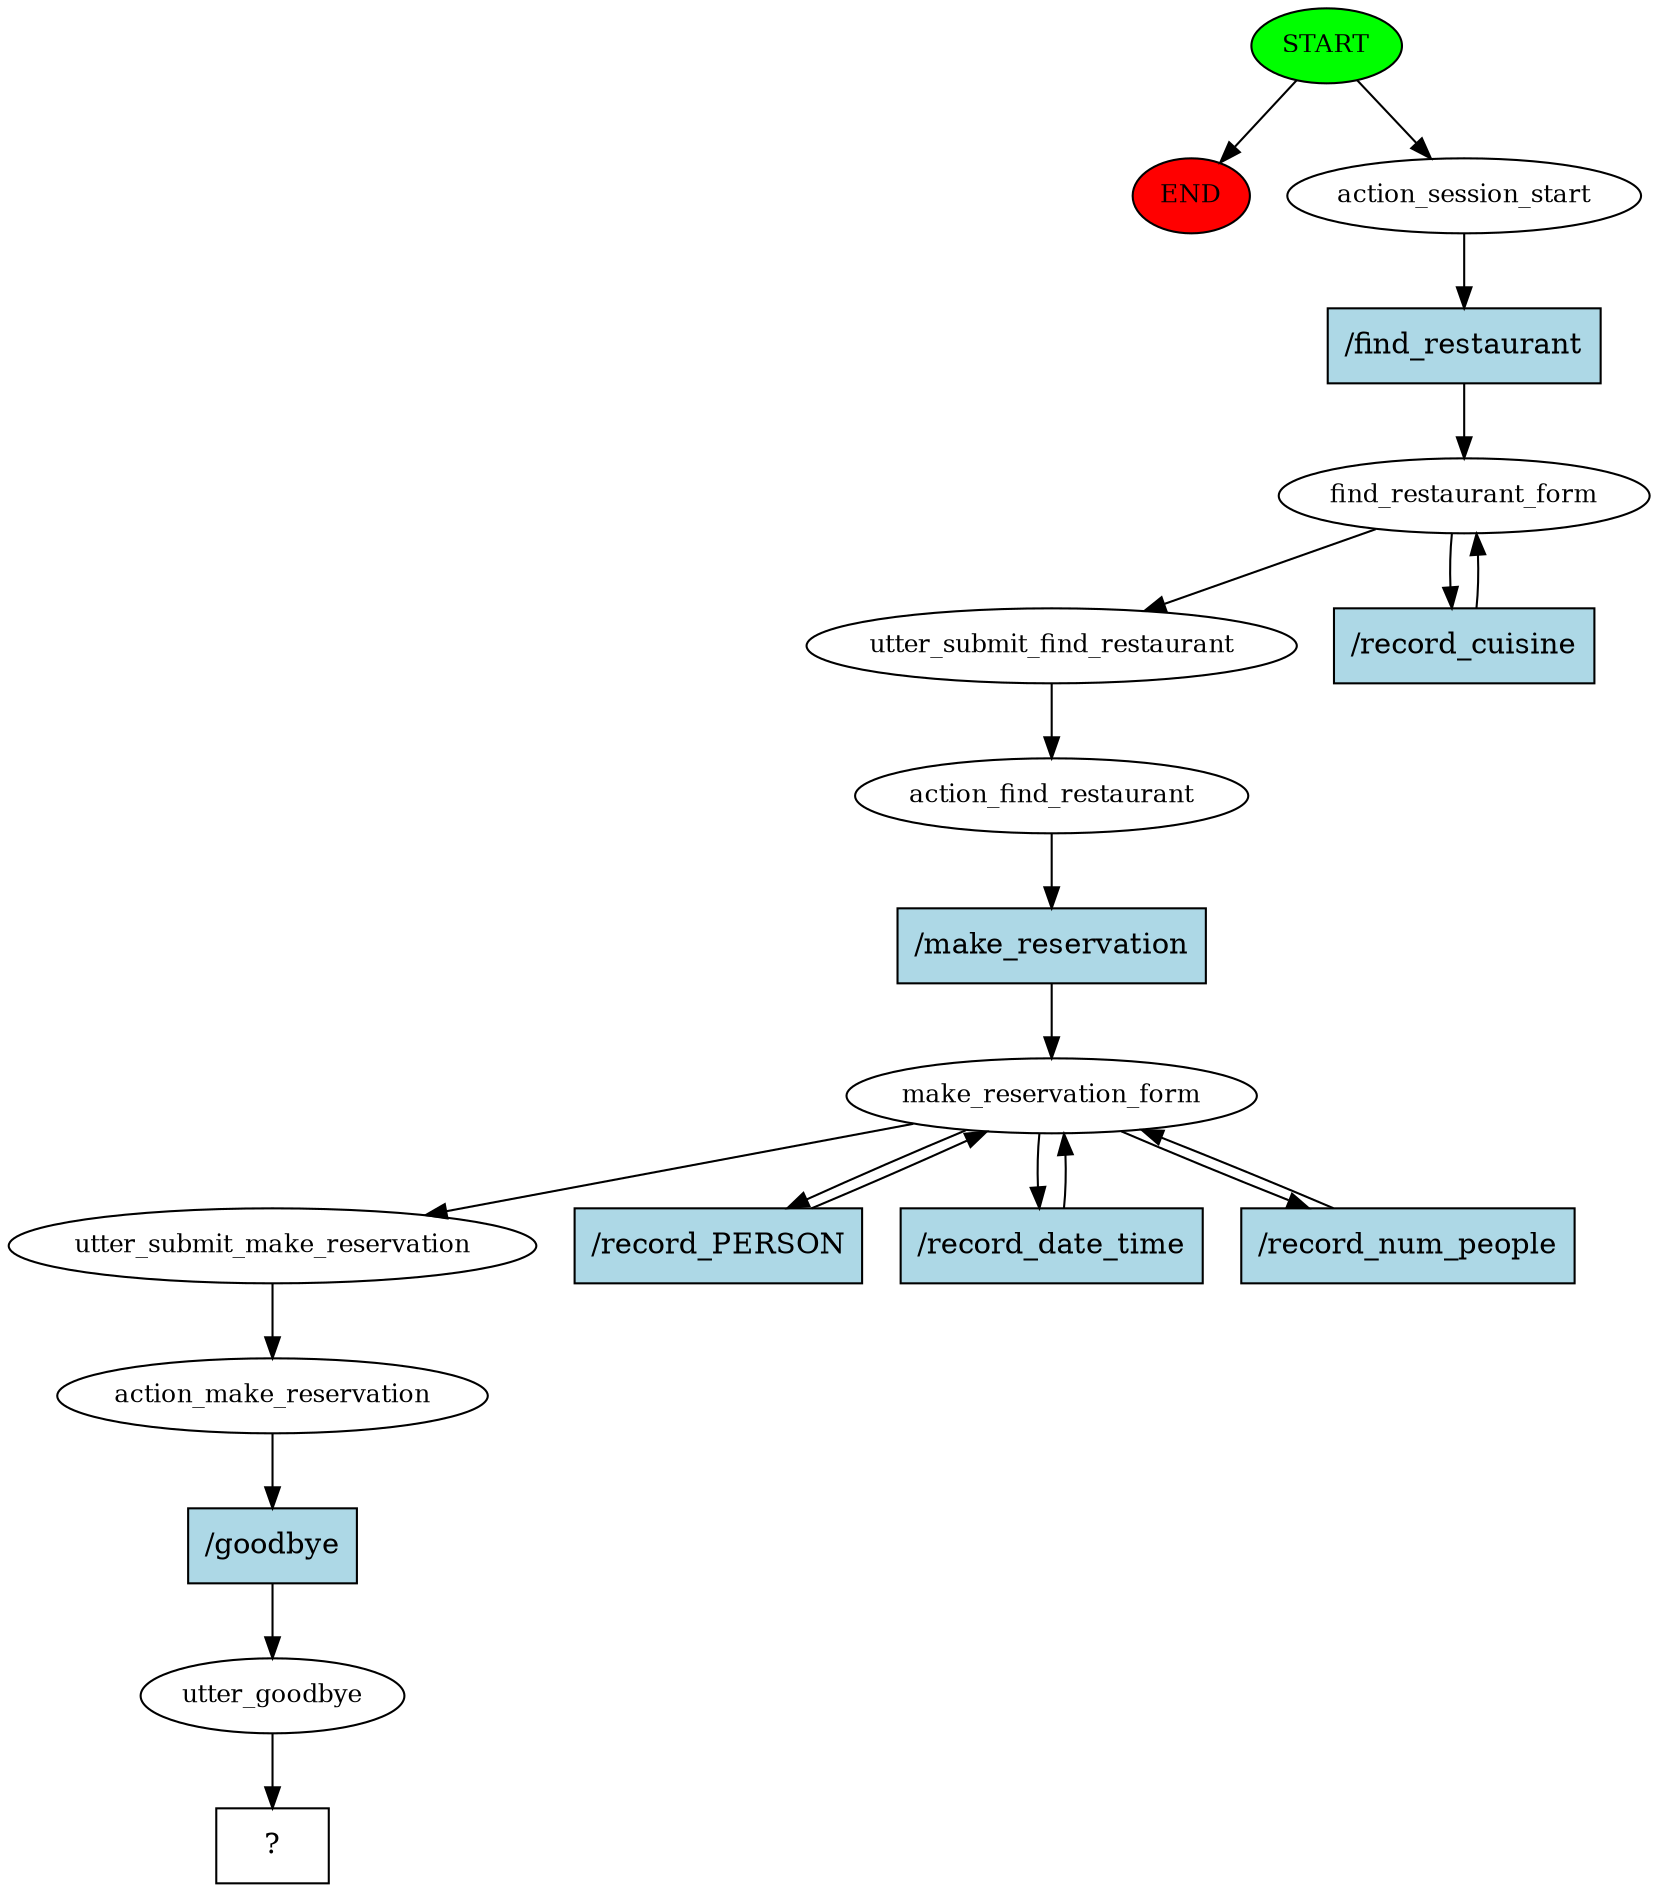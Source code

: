 digraph  {
0 [class="start active", fillcolor=green, fontsize=12, label=START, style=filled];
"-1" [class=end, fillcolor=red, fontsize=12, label=END, style=filled];
1 [class=active, fontsize=12, label=action_session_start];
2 [class=active, fontsize=12, label=find_restaurant_form];
4 [class=active, fontsize=12, label=utter_submit_find_restaurant];
5 [class=active, fontsize=12, label=action_find_restaurant];
6 [class=active, fontsize=12, label=make_reservation_form];
10 [class=active, fontsize=12, label=utter_submit_make_reservation];
11 [class=active, fontsize=12, label=action_make_reservation];
12 [class=active, fontsize=12, label=utter_goodbye];
13 [class="intent dashed active", label="  ?  ", shape=rect];
14 [class="intent active", fillcolor=lightblue, label="/find_restaurant", shape=rect, style=filled];
15 [class="intent active", fillcolor=lightblue, label="/record_cuisine", shape=rect, style=filled];
16 [class="intent active", fillcolor=lightblue, label="/make_reservation", shape=rect, style=filled];
17 [class="intent active", fillcolor=lightblue, label="/record_PERSON", shape=rect, style=filled];
18 [class="intent active", fillcolor=lightblue, label="/record_date_time", shape=rect, style=filled];
19 [class="intent active", fillcolor=lightblue, label="/record_num_people", shape=rect, style=filled];
20 [class="intent active", fillcolor=lightblue, label="/goodbye", shape=rect, style=filled];
0 -> "-1"  [class="", key=NONE, label=""];
0 -> 1  [class=active, key=NONE, label=""];
1 -> 14  [class=active, key=0];
2 -> 4  [class=active, key=NONE, label=""];
2 -> 15  [class=active, key=0];
4 -> 5  [class=active, key=NONE, label=""];
5 -> 16  [class=active, key=0];
6 -> 10  [class=active, key=NONE, label=""];
6 -> 17  [class=active, key=0];
6 -> 18  [class=active, key=0];
6 -> 19  [class=active, key=0];
10 -> 11  [class=active, key=NONE, label=""];
11 -> 20  [class=active, key=0];
12 -> 13  [class=active, key=NONE, label=""];
14 -> 2  [class=active, key=0];
15 -> 2  [class=active, key=0];
16 -> 6  [class=active, key=0];
17 -> 6  [class=active, key=0];
18 -> 6  [class=active, key=0];
19 -> 6  [class=active, key=0];
20 -> 12  [class=active, key=0];
}
